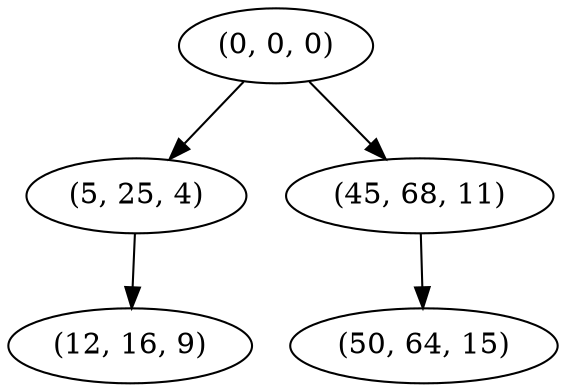 digraph tree {
    "(0, 0, 0)";
    "(5, 25, 4)";
    "(12, 16, 9)";
    "(45, 68, 11)";
    "(50, 64, 15)";
    "(0, 0, 0)" -> "(5, 25, 4)";
    "(0, 0, 0)" -> "(45, 68, 11)";
    "(5, 25, 4)" -> "(12, 16, 9)";
    "(45, 68, 11)" -> "(50, 64, 15)";
}
